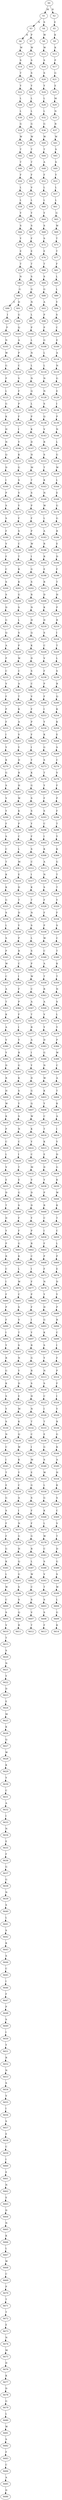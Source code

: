 strict digraph  {
	S0 -> S1 [ label = M ];
	S0 -> S2 [ label = R ];
	S1 -> S3 [ label = N ];
	S1 -> S4 [ label = S ];
	S2 -> S5 [ label = E ];
	S3 -> S6 [ label = R ];
	S3 -> S7 [ label = P ];
	S4 -> S8 [ label = W ];
	S5 -> S9 [ label = K ];
	S6 -> S10 [ label = W ];
	S7 -> S11 [ label = W ];
	S8 -> S12 [ label = W ];
	S9 -> S13 [ label = K ];
	S10 -> S14 [ label = S ];
	S11 -> S15 [ label = S ];
	S12 -> S16 [ label = S ];
	S13 -> S17 [ label = P ];
	S14 -> S18 [ label = T ];
	S15 -> S19 [ label = S ];
	S16 -> S20 [ label = S ];
	S17 -> S21 [ label = G ];
	S18 -> S22 [ label = Y ];
	S19 -> S23 [ label = Y ];
	S20 -> S24 [ label = Y ];
	S21 -> S25 [ label = E ];
	S22 -> S26 [ label = L ];
	S23 -> S27 [ label = L ];
	S24 -> S28 [ label = L ];
	S25 -> S29 [ label = M ];
	S26 -> S30 [ label = L ];
	S27 -> S31 [ label = L ];
	S28 -> S32 [ label = L ];
	S29 -> S33 [ label = N ];
	S30 -> S34 [ label = G ];
	S31 -> S35 [ label = G ];
	S32 -> S36 [ label = G ];
	S33 -> S37 [ label = R ];
	S34 -> S38 [ label = W ];
	S35 -> S39 [ label = W ];
	S36 -> S40 [ label = W ];
	S37 -> S41 [ label = W ];
	S38 -> S42 [ label = T ];
	S39 -> S43 [ label = T ];
	S40 -> S44 [ label = T ];
	S41 -> S45 [ label = S ];
	S42 -> S46 [ label = T ];
	S43 -> S47 [ label = T ];
	S44 -> S48 [ label = A ];
	S45 -> S49 [ label = S ];
	S46 -> S50 [ label = F ];
	S47 -> S51 [ label = F ];
	S48 -> S52 [ label = F ];
	S49 -> S53 [ label = Y ];
	S50 -> S54 [ label = L ];
	S51 -> S55 [ label = V ];
	S52 -> S56 [ label = L ];
	S53 -> S57 [ label = L ];
	S54 -> S58 [ label = L ];
	S55 -> S59 [ label = L ];
	S56 -> S60 [ label = L ];
	S57 -> S61 [ label = L ];
	S58 -> S62 [ label = Y ];
	S59 -> S63 [ label = Y ];
	S60 -> S64 [ label = Y ];
	S61 -> S65 [ label = G ];
	S62 -> S66 [ label = S ];
	S63 -> S67 [ label = S ];
	S64 -> S68 [ label = S ];
	S65 -> S69 [ label = W ];
	S66 -> S70 [ label = Y ];
	S67 -> S71 [ label = F ];
	S68 -> S72 [ label = S ];
	S69 -> S73 [ label = T ];
	S70 -> S74 [ label = E ];
	S71 -> S75 [ label = E ];
	S72 -> S76 [ label = E ];
	S73 -> S77 [ label = T ];
	S74 -> S78 [ label = T ];
	S75 -> S79 [ label = T ];
	S76 -> S80 [ label = T ];
	S77 -> S81 [ label = F ];
	S78 -> S82 [ label = N ];
	S79 -> S83 [ label = S ];
	S80 -> S84 [ label = S ];
	S81 -> S85 [ label = L ];
	S82 -> S86 [ label = G ];
	S83 -> S87 [ label = G ];
	S84 -> S88 [ label = G ];
	S85 -> S89 [ label = L ];
	S86 -> S90 [ label = E ];
	S86 -> S91 [ label = D ];
	S87 -> S92 [ label = N ];
	S88 -> S93 [ label = A ];
	S89 -> S94 [ label = Y ];
	S90 -> S95 [ label = I ];
	S91 -> S96 [ label = G ];
	S92 -> S97 [ label = L ];
	S93 -> S98 [ label = P ];
	S94 -> S99 [ label = S ];
	S95 -> S100 [ label = P ];
	S96 -> S101 [ label = Q ];
	S97 -> S102 [ label = P ];
	S98 -> S103 [ label = P ];
	S99 -> S104 [ label = C ];
	S100 -> S105 [ label = N ];
	S101 -> S106 [ label = A ];
	S102 -> S107 [ label = L ];
	S103 -> S108 [ label = G ];
	S104 -> S109 [ label = E ];
	S105 -> S110 [ label = W ];
	S106 -> S111 [ label = P ];
	S107 -> S112 [ label = N ];
	S108 -> S113 [ label = L ];
	S109 -> S114 [ label = A ];
	S110 -> S115 [ label = G ];
	S111 -> S116 [ label = C ];
	S112 -> S117 [ label = L ];
	S113 -> S118 [ label = L ];
	S114 -> S119 [ label = N ];
	S115 -> S120 [ label = P ];
	S116 -> S121 [ label = V ];
	S117 -> S122 [ label = N ];
	S118 -> S123 [ label = N ];
	S119 -> S124 [ label = G ];
	S120 -> S125 [ label = L ];
	S121 -> S126 [ label = F ];
	S122 -> S127 [ label = Q ];
	S123 -> S128 [ label = N ];
	S124 -> S129 [ label = E ];
	S125 -> S130 [ label = G ];
	S126 -> S131 [ label = P ];
	S127 -> S132 [ label = L ];
	S128 -> S133 [ label = S ];
	S129 -> S134 [ label = I ];
	S130 -> S135 [ label = K ];
	S131 -> S136 [ label = F ];
	S132 -> S137 [ label = P ];
	S133 -> S138 [ label = Q ];
	S134 -> S139 [ label = P ];
	S135 -> S140 [ label = H ];
	S136 -> S141 [ label = I ];
	S137 -> S142 [ label = K ];
	S138 -> S143 [ label = V ];
	S139 -> S144 [ label = N ];
	S140 -> S145 [ label = N ];
	S141 -> S146 [ label = Y ];
	S142 -> S147 [ label = D ];
	S143 -> S148 [ label = R ];
	S144 -> S149 [ label = L ];
	S145 -> S150 [ label = Q ];
	S146 -> S151 [ label = K ];
	S147 -> S152 [ label = H ];
	S148 -> S153 [ label = S ];
	S149 -> S154 [ label = G ];
	S150 -> S155 [ label = D ];
	S151 -> S156 [ label = G ];
	S152 -> S157 [ label = M ];
	S153 -> S158 [ label = T ];
	S154 -> S159 [ label = W ];
	S155 -> S160 [ label = I ];
	S156 -> S161 [ label = S ];
	S157 -> S162 [ label = T ];
	S158 -> S163 [ label = K ];
	S159 -> S164 [ label = L ];
	S160 -> S165 [ label = P ];
	S161 -> S166 [ label = V ];
	S162 -> S167 [ label = S ];
	S163 -> S168 [ label = N ];
	S164 -> S169 [ label = E ];
	S165 -> S170 [ label = S ];
	S166 -> S171 [ label = Y ];
	S167 -> S172 [ label = P ];
	S168 -> S173 [ label = W ];
	S169 -> S174 [ label = G ];
	S170 -> S175 [ label = S ];
	S171 -> S176 [ label = F ];
	S172 -> S177 [ label = F ];
	S173 -> S178 [ label = L ];
	S174 -> S179 [ label = G ];
	S175 -> S180 [ label = F ];
	S176 -> S181 [ label = S ];
	S177 -> S182 [ label = P ];
	S178 -> S183 [ label = A ];
	S179 -> S184 [ label = R ];
	S180 -> S185 [ label = V ];
	S181 -> S186 [ label = C ];
	S182 -> S187 [ label = W ];
	S183 -> S188 [ label = R ];
	S184 -> S189 [ label = E ];
	S185 -> S190 [ label = F ];
	S186 -> S191 [ label = T ];
	S187 -> S192 [ label = I ];
	S188 -> S193 [ label = R ];
	S189 -> S194 [ label = D ];
	S190 -> S195 [ label = C ];
	S191 -> S196 [ label = K ];
	S192 -> S197 [ label = G ];
	S193 -> S198 [ label = E ];
	S194 -> S199 [ label = F ];
	S195 -> S200 [ label = S ];
	S196 -> S201 [ label = K ];
	S197 -> S202 [ label = S ];
	S198 -> S203 [ label = R ];
	S199 -> S204 [ label = T ];
	S200 -> S205 [ label = S ];
	S201 -> S206 [ label = G ];
	S202 -> S207 [ label = R ];
	S203 -> S208 [ label = D ];
	S204 -> S209 [ label = H ];
	S205 -> S210 [ label = D ];
	S206 -> S211 [ label = S ];
	S207 -> S212 [ label = N ];
	S208 -> S213 [ label = K ];
	S209 -> S214 [ label = P ];
	S210 -> S215 [ label = G ];
	S211 -> S216 [ label = L ];
	S212 -> S217 [ label = H ];
	S213 -> S218 [ label = D ];
	S214 -> S219 [ label = R ];
	S215 -> S220 [ label = Q ];
	S216 -> S221 [ label = S ];
	S217 -> S222 [ label = Q ];
	S218 -> S223 [ label = S ];
	S219 -> S224 [ label = I ];
	S220 -> S225 [ label = A ];
	S221 -> S226 [ label = P ];
	S222 -> S227 [ label = K ];
	S223 -> S228 [ label = C ];
	S224 -> S229 [ label = T ];
	S225 -> S230 [ label = P ];
	S226 -> S231 [ label = W ];
	S227 -> S232 [ label = D ];
	S228 -> S233 [ label = V ];
	S229 -> S234 [ label = L ];
	S230 -> S235 [ label = C ];
	S231 -> S236 [ label = C ];
	S232 -> S237 [ label = S ];
	S233 -> S238 [ label = F ];
	S234 -> S239 [ label = S ];
	S235 -> S240 [ label = V ];
	S236 -> S241 [ label = A ];
	S237 -> S242 [ label = C ];
	S238 -> S243 [ label = P ];
	S239 -> S244 [ label = R ];
	S240 -> S245 [ label = F ];
	S241 -> S246 [ label = T ];
	S242 -> S247 [ label = V ];
	S243 -> S248 [ label = F ];
	S244 -> S249 [ label = Q ];
	S245 -> S250 [ label = P ];
	S246 -> S251 [ label = K ];
	S247 -> S252 [ label = F ];
	S248 -> S253 [ label = I ];
	S249 -> S254 [ label = K ];
	S250 -> S255 [ label = F ];
	S251 -> S256 [ label = A ];
	S252 -> S257 [ label = P ];
	S253 -> S258 [ label = Y ];
	S254 -> S259 [ label = K ];
	S255 -> S260 [ label = I ];
	S256 -> S261 [ label = V ];
	S257 -> S262 [ label = F ];
	S258 -> S263 [ label = K ];
	S259 -> S264 [ label = E ];
	S260 -> S265 [ label = Y ];
	S261 -> S266 [ label = Y ];
	S262 -> S267 [ label = I ];
	S263 -> S268 [ label = G ];
	S264 -> S269 [ label = S ];
	S265 -> S270 [ label = K ];
	S266 -> S271 [ label = D ];
	S267 -> S272 [ label = Y ];
	S268 -> S273 [ label = S ];
	S269 -> S274 [ label = C ];
	S270 -> S275 [ label = G ];
	S271 -> S276 [ label = R ];
	S272 -> S277 [ label = K ];
	S273 -> S278 [ label = T ];
	S274 -> S279 [ label = V ];
	S275 -> S280 [ label = S ];
	S276 -> S281 [ label = H ];
	S277 -> S282 [ label = G ];
	S278 -> S283 [ label = Y ];
	S279 -> S284 [ label = F ];
	S280 -> S285 [ label = V ];
	S281 -> S286 [ label = W ];
	S282 -> S287 [ label = S ];
	S283 -> S288 [ label = F ];
	S284 -> S289 [ label = P ];
	S285 -> S290 [ label = Y ];
	S286 -> S291 [ label = K ];
	S287 -> S292 [ label = S ];
	S288 -> S293 [ label = S ];
	S289 -> S294 [ label = F ];
	S290 -> S295 [ label = F ];
	S291 -> S296 [ label = P ];
	S292 -> S297 [ label = Y ];
	S293 -> S298 [ label = C ];
	S294 -> S299 [ label = T ];
	S295 -> S300 [ label = S ];
	S296 -> S301 [ label = C ];
	S297 -> S302 [ label = F ];
	S298 -> S303 [ label = I ];
	S299 -> S304 [ label = Y ];
	S300 -> S305 [ label = C ];
	S301 -> S306 [ label = L ];
	S302 -> S307 [ label = S ];
	S303 -> S308 [ label = K ];
	S304 -> S309 [ label = K ];
	S305 -> S310 [ label = T ];
	S306 -> S311 [ label = M ];
	S307 -> S312 [ label = C ];
	S308 -> S313 [ label = A ];
	S309 -> S314 [ label = G ];
	S310 -> S315 [ label = K ];
	S311 -> S316 [ label = E ];
	S312 -> S317 [ label = I ];
	S313 -> S318 [ label = N ];
	S314 -> S319 [ label = T ];
	S315 -> S320 [ label = K ];
	S316 -> S321 [ label = D ];
	S317 -> S322 [ label = K ];
	S318 -> S323 [ label = S ];
	S319 -> S324 [ label = T ];
	S320 -> S325 [ label = G ];
	S321 -> S326 [ label = T ];
	S322 -> S327 [ label = T ];
	S323 -> S328 [ label = F ];
	S324 -> S329 [ label = Y ];
	S325 -> S330 [ label = S ];
	S326 -> S331 [ label = D ];
	S327 -> S332 [ label = N ];
	S328 -> S333 [ label = F ];
	S329 -> S334 [ label = F ];
	S330 -> S335 [ label = L ];
	S331 -> S336 [ label = Y ];
	S332 -> S337 [ label = S ];
	S333 -> S338 [ label = P ];
	S334 -> S339 [ label = S ];
	S335 -> S340 [ label = S ];
	S336 -> S341 [ label = P ];
	S337 -> S342 [ label = L ];
	S338 -> S343 [ label = W ];
	S339 -> S344 [ label = C ];
	S340 -> S345 [ label = P ];
	S341 -> S346 [ label = R ];
	S342 -> S347 [ label = S ];
	S343 -> S348 [ label = C ];
	S344 -> S349 [ label = T ];
	S345 -> S350 [ label = W ];
	S346 -> S351 [ label = C ];
	S347 -> S352 [ label = P ];
	S348 -> S353 [ label = A ];
	S349 -> S354 [ label = K ];
	S350 -> S355 [ label = C ];
	S351 -> S356 [ label = I ];
	S352 -> S357 [ label = W ];
	S353 -> S358 [ label = T ];
	S354 -> S359 [ label = T ];
	S355 -> S360 [ label = A ];
	S356 -> S361 [ label = F ];
	S357 -> S362 [ label = C ];
	S358 -> S363 [ label = R ];
	S359 -> S364 [ label = N ];
	S360 -> S365 [ label = T ];
	S361 -> S366 [ label = P ];
	S362 -> S367 [ label = A ];
	S363 -> S368 [ label = A ];
	S364 -> S369 [ label = S ];
	S365 -> S370 [ label = K ];
	S366 -> S371 [ label = F ];
	S367 -> S372 [ label = T ];
	S368 -> S373 [ label = V ];
	S369 -> S374 [ label = L ];
	S370 -> S375 [ label = A ];
	S371 -> S376 [ label = I ];
	S372 -> S377 [ label = R ];
	S373 -> S378 [ label = Y ];
	S374 -> S379 [ label = Y ];
	S375 -> S380 [ label = V ];
	S376 -> S381 [ label = Y ];
	S377 -> S382 [ label = A ];
	S378 -> S383 [ label = D ];
	S379 -> S384 [ label = P ];
	S380 -> S385 [ label = Y ];
	S381 -> S386 [ label = R ];
	S382 -> S387 [ label = I ];
	S383 -> S388 [ label = G ];
	S384 -> S389 [ label = W ];
	S385 -> S390 [ label = D ];
	S386 -> S391 [ label = G ];
	S387 -> S392 [ label = Y ];
	S388 -> S393 [ label = N ];
	S389 -> S394 [ label = C ];
	S390 -> S395 [ label = R ];
	S391 -> S396 [ label = K ];
	S392 -> S397 [ label = D ];
	S393 -> S398 [ label = W ];
	S394 -> S399 [ label = A ];
	S395 -> S400 [ label = H ];
	S396 -> S401 [ label = S ];
	S397 -> S402 [ label = G ];
	S398 -> S403 [ label = K ];
	S399 -> S404 [ label = T ];
	S400 -> S405 [ label = W ];
	S401 -> S406 [ label = Y ];
	S402 -> S407 [ label = Q ];
	S403 -> S408 [ label = Y ];
	S404 -> S409 [ label = K ];
	S405 -> S410 [ label = K ];
	S406 -> S411 [ label = S ];
	S407 -> S412 [ label = W ];
	S408 -> S413 [ label = C ];
	S409 -> S414 [ label = A ];
	S410 -> S415 [ label = P ];
	S411 -> S416 [ label = N ];
	S412 -> S417 [ label = K ];
	S413 -> S418 [ label = T ];
	S414 -> S419 [ label = I ];
	S415 -> S420 [ label = C ];
	S416 -> S421 [ label = C ];
	S417 -> S422 [ label = Y ];
	S418 -> S423 [ label = K ];
	S419 -> S424 [ label = Y ];
	S420 -> S425 [ label = L ];
	S421 -> S426 [ label = I ];
	S422 -> S427 [ label = C ];
	S423 -> S428 [ label = E ];
	S424 -> S429 [ label = D ];
	S425 -> S430 [ label = V ];
	S426 -> S431 [ label = T ];
	S427 -> S432 [ label = M ];
	S428 -> S433 [ label = D ];
	S429 -> S434 [ label = G ];
	S430 -> S435 [ label = E ];
	S431 -> S436 [ label = E ];
	S432 -> S437 [ label = V ];
	S433 -> S438 [ label = Y ];
	S434 -> S439 [ label = K ];
	S435 -> S440 [ label = D ];
	S436 -> S441 [ label = G ];
	S437 -> S442 [ label = D ];
	S438 -> S443 [ label = P ];
	S439 -> S444 [ label = W ];
	S440 -> S445 [ label = T ];
	S441 -> S446 [ label = S ];
	S442 -> S447 [ label = D ];
	S443 -> S448 [ label = R ];
	S444 -> S449 [ label = K ];
	S445 -> S450 [ label = D ];
	S446 -> S451 [ label = F ];
	S447 -> S452 [ label = Y ];
	S448 -> S453 [ label = C ];
	S449 -> S454 [ label = T ];
	S450 -> S455 [ label = Y ];
	S451 -> S456 [ label = F ];
	S452 -> S457 [ label = P ];
	S453 -> S458 [ label = I ];
	S454 -> S459 [ label = C ];
	S455 -> S460 [ label = P ];
	S456 -> S461 [ label = G ];
	S457 -> S462 [ label = R ];
	S458 -> S463 [ label = F ];
	S459 -> S464 [ label = L ];
	S460 -> S465 [ label = R ];
	S461 -> S466 [ label = K ];
	S462 -> S467 [ label = C ];
	S463 -> S468 [ label = P ];
	S464 -> S469 [ label = P ];
	S465 -> S470 [ label = C ];
	S466 -> S471 [ label = L ];
	S467 -> S472 [ label = I ];
	S468 -> S473 [ label = F ];
	S469 -> S474 [ label = E ];
	S470 -> S475 [ label = I ];
	S471 -> S476 [ label = W ];
	S472 -> S477 [ label = F ];
	S473 -> S478 [ label = N ];
	S474 -> S479 [ label = D ];
	S475 -> S480 [ label = F ];
	S476 -> S481 [ label = C ];
	S477 -> S482 [ label = P ];
	S478 -> S483 [ label = Y ];
	S479 -> S484 [ label = Y ];
	S480 -> S485 [ label = P ];
	S481 -> S486 [ label = S ];
	S482 -> S487 [ label = F ];
	S483 -> S488 [ label = H ];
	S484 -> S489 [ label = P ];
	S485 -> S490 [ label = F ];
	S486 -> S491 [ label = V ];
	S487 -> S492 [ label = I ];
	S488 -> S493 [ label = G ];
	S489 -> S494 [ label = R ];
	S490 -> S495 [ label = I ];
	S491 -> S496 [ label = T ];
	S492 -> S497 [ label = Y ];
	S493 -> S498 [ label = K ];
	S494 -> S499 [ label = C ];
	S495 -> S500 [ label = Y ];
	S496 -> S501 [ label = S ];
	S497 -> S502 [ label = R ];
	S498 -> S503 [ label = S ];
	S499 -> S504 [ label = I ];
	S500 -> S505 [ label = R ];
	S501 -> S506 [ label = N ];
	S502 -> S507 [ label = G ];
	S503 -> S508 [ label = Y ];
	S504 -> S509 [ label = F ];
	S505 -> S510 [ label = G ];
	S506 -> S511 [ label = Y ];
	S507 -> S512 [ label = R ];
	S508 -> S513 [ label = N ];
	S509 -> S514 [ label = P ];
	S510 -> S515 [ label = K ];
	S511 -> S516 [ label = D ];
	S512 -> S517 [ label = S ];
	S513 -> S518 [ label = S ];
	S514 -> S519 [ label = F ];
	S515 -> S520 [ label = S ];
	S516 -> S521 [ label = E ];
	S517 -> S522 [ label = H ];
	S518 -> S523 [ label = C ];
	S519 -> S524 [ label = I ];
	S520 -> S525 [ label = Y ];
	S521 -> S526 [ label = M ];
	S522 -> S527 [ label = N ];
	S523 -> S528 [ label = I ];
	S524 -> S529 [ label = Y ];
	S525 -> S530 [ label = S ];
	S526 -> S531 [ label = K ];
	S527 -> S532 [ label = T ];
	S528 -> S533 [ label = T ];
	S529 -> S534 [ label = R ];
	S530 -> S535 [ label = N ];
	S531 -> S536 [ label = Q ];
	S532 -> S537 [ label = C ];
	S533 -> S538 [ label = E ];
	S534 -> S539 [ label = G ];
	S535 -> S540 [ label = C ];
	S536 -> S541 [ label = W ];
	S537 -> S542 [ label = I ];
	S538 -> S543 [ label = G ];
	S539 -> S544 [ label = K ];
	S540 -> S545 [ label = I ];
	S541 -> S546 [ label = K ];
	S542 -> S547 [ label = M ];
	S543 -> S548 [ label = S ];
	S544 -> S549 [ label = A ];
	S545 -> S550 [ label = T ];
	S546 -> S551 [ label = Y ];
	S547 -> S552 [ label = E ];
	S548 -> S553 [ label = W ];
	S549 -> S554 [ label = H ];
	S550 -> S555 [ label = E ];
	S551 -> S556 [ label = C ];
	S552 -> S557 [ label = G ];
	S553 -> S558 [ label = L ];
	S554 -> S559 [ label = K ];
	S555 -> S560 [ label = G ];
	S556 -> S561 [ label = A ];
	S557 -> S562 [ label = S ];
	S558 -> S563 [ label = G ];
	S559 -> S564 [ label = S ];
	S560 -> S565 [ label = S ];
	S561 -> S566 [ label = I ];
	S562 -> S567 [ label = F ];
	S563 -> S568 [ label = K ];
	S564 -> S569 [ label = C ];
	S565 -> S570 [ label = F ];
	S566 -> S571 [ label = N ];
	S567 -> S572 [ label = F ];
	S568 -> S573 [ label = L ];
	S569 -> S574 [ label = V ];
	S570 -> S575 [ label = F ];
	S571 -> S576 [ label = G ];
	S572 -> S577 [ label = G ];
	S573 -> S578 [ label = W ];
	S574 -> S579 [ label = T ];
	S575 -> S580 [ label = G ];
	S576 -> S581 [ label = H ];
	S577 -> S582 [ label = R ];
	S578 -> S583 [ label = C ];
	S579 -> S584 [ label = D ];
	S580 -> S585 [ label = K ];
	S581 -> S586 [ label = Q ];
	S582 -> S587 [ label = L ];
	S583 -> S588 [ label = S ];
	S584 -> S589 [ label = G ];
	S585 -> S590 [ label = L ];
	S586 -> S591 [ label = G ];
	S587 -> S592 [ label = W ];
	S588 -> S593 [ label = V ];
	S589 -> S594 [ label = S ];
	S590 -> S595 [ label = W ];
	S591 -> S596 [ label = S ];
	S592 -> S597 [ label = C ];
	S593 -> S598 [ label = T ];
	S594 -> S599 [ label = W ];
	S595 -> S600 [ label = C ];
	S596 -> S601 [ label = S ];
	S597 -> S602 [ label = S ];
	S598 -> S603 [ label = S ];
	S599 -> S604 [ label = L ];
	S600 -> S605 [ label = S ];
	S601 -> S606 [ label = Q ];
	S602 -> S607 [ label = V ];
	S603 -> S608 [ label = S ];
	S604 -> S609 [ label = G ];
	S605 -> S610 [ label = V ];
	S606 -> S611 [ label = R ];
	S607 -> S612 [ label = T ];
	S608 -> S613 [ label = F ];
	S609 -> S614 [ label = K ];
	S610 -> S615 [ label = T ];
	S615 -> S620 [ label = S ];
	S620 -> S621 [ label = N ];
	S621 -> S622 [ label = Y ];
	S622 -> S623 [ label = D ];
	S623 -> S624 [ label = E ];
	S624 -> S625 [ label = M ];
	S625 -> S626 [ label = K ];
	S626 -> S627 [ label = Q ];
	S627 -> S628 [ label = W ];
	S628 -> S629 [ label = K ];
	S629 -> S630 [ label = Y ];
	S630 -> S631 [ label = C ];
	S631 -> S632 [ label = A ];
	S632 -> S633 [ label = I ];
	S633 -> S634 [ label = N ];
	S634 -> S635 [ label = E ];
	S635 -> S636 [ label = F ];
	S636 -> S637 [ label = G ];
	S637 -> S638 [ label = G ];
	S638 -> S639 [ label = N ];
	S639 -> S640 [ label = S ];
	S640 -> S641 [ label = L ];
	S641 -> S642 [ label = S ];
	S642 -> S643 [ label = K ];
	S643 -> S644 [ label = S ];
	S644 -> S645 [ label = C ];
	S645 -> S646 [ label = I ];
	S646 -> S647 [ label = F ];
	S647 -> S648 [ label = P ];
	S648 -> S649 [ label = S ];
	S649 -> S650 [ label = I ];
	S650 -> S651 [ label = Y ];
	S651 -> S652 [ label = R ];
	S652 -> S653 [ label = N ];
	S653 -> S654 [ label = S ];
	S654 -> S655 [ label = V ];
	S655 -> S656 [ label = I ];
	S656 -> S657 [ label = S ];
	S657 -> S658 [ label = E ];
	S658 -> S659 [ label = C ];
	S659 -> S660 [ label = I ];
	S660 -> S661 [ label = E ];
	S661 -> S662 [ label = N ];
	S662 -> S663 [ label = E ];
	S663 -> S664 [ label = D ];
	S664 -> S665 [ label = N ];
	S665 -> S666 [ label = K ];
	S666 -> S667 [ label = L ];
	S667 -> S668 [ label = W ];
	S668 -> S669 [ label = C ];
	S669 -> S670 [ label = P ];
	S670 -> S671 [ label = T ];
	S671 -> S672 [ label = T ];
	S672 -> S673 [ label = E ];
	S673 -> S674 [ label = N ];
	S674 -> S675 [ label = M ];
	S675 -> S676 [ label = D ];
	S676 -> S677 [ label = K ];
	S677 -> S678 [ label = D ];
	S678 -> S679 [ label = G ];
	S679 -> S680 [ label = L ];
	S680 -> S681 [ label = W ];
	S681 -> S682 [ label = S ];
	S682 -> S683 [ label = F ];
	S683 -> S684 [ label = C ];
	S684 -> S685 [ label = A ];
	S685 -> S686 [ label = D ];
}
